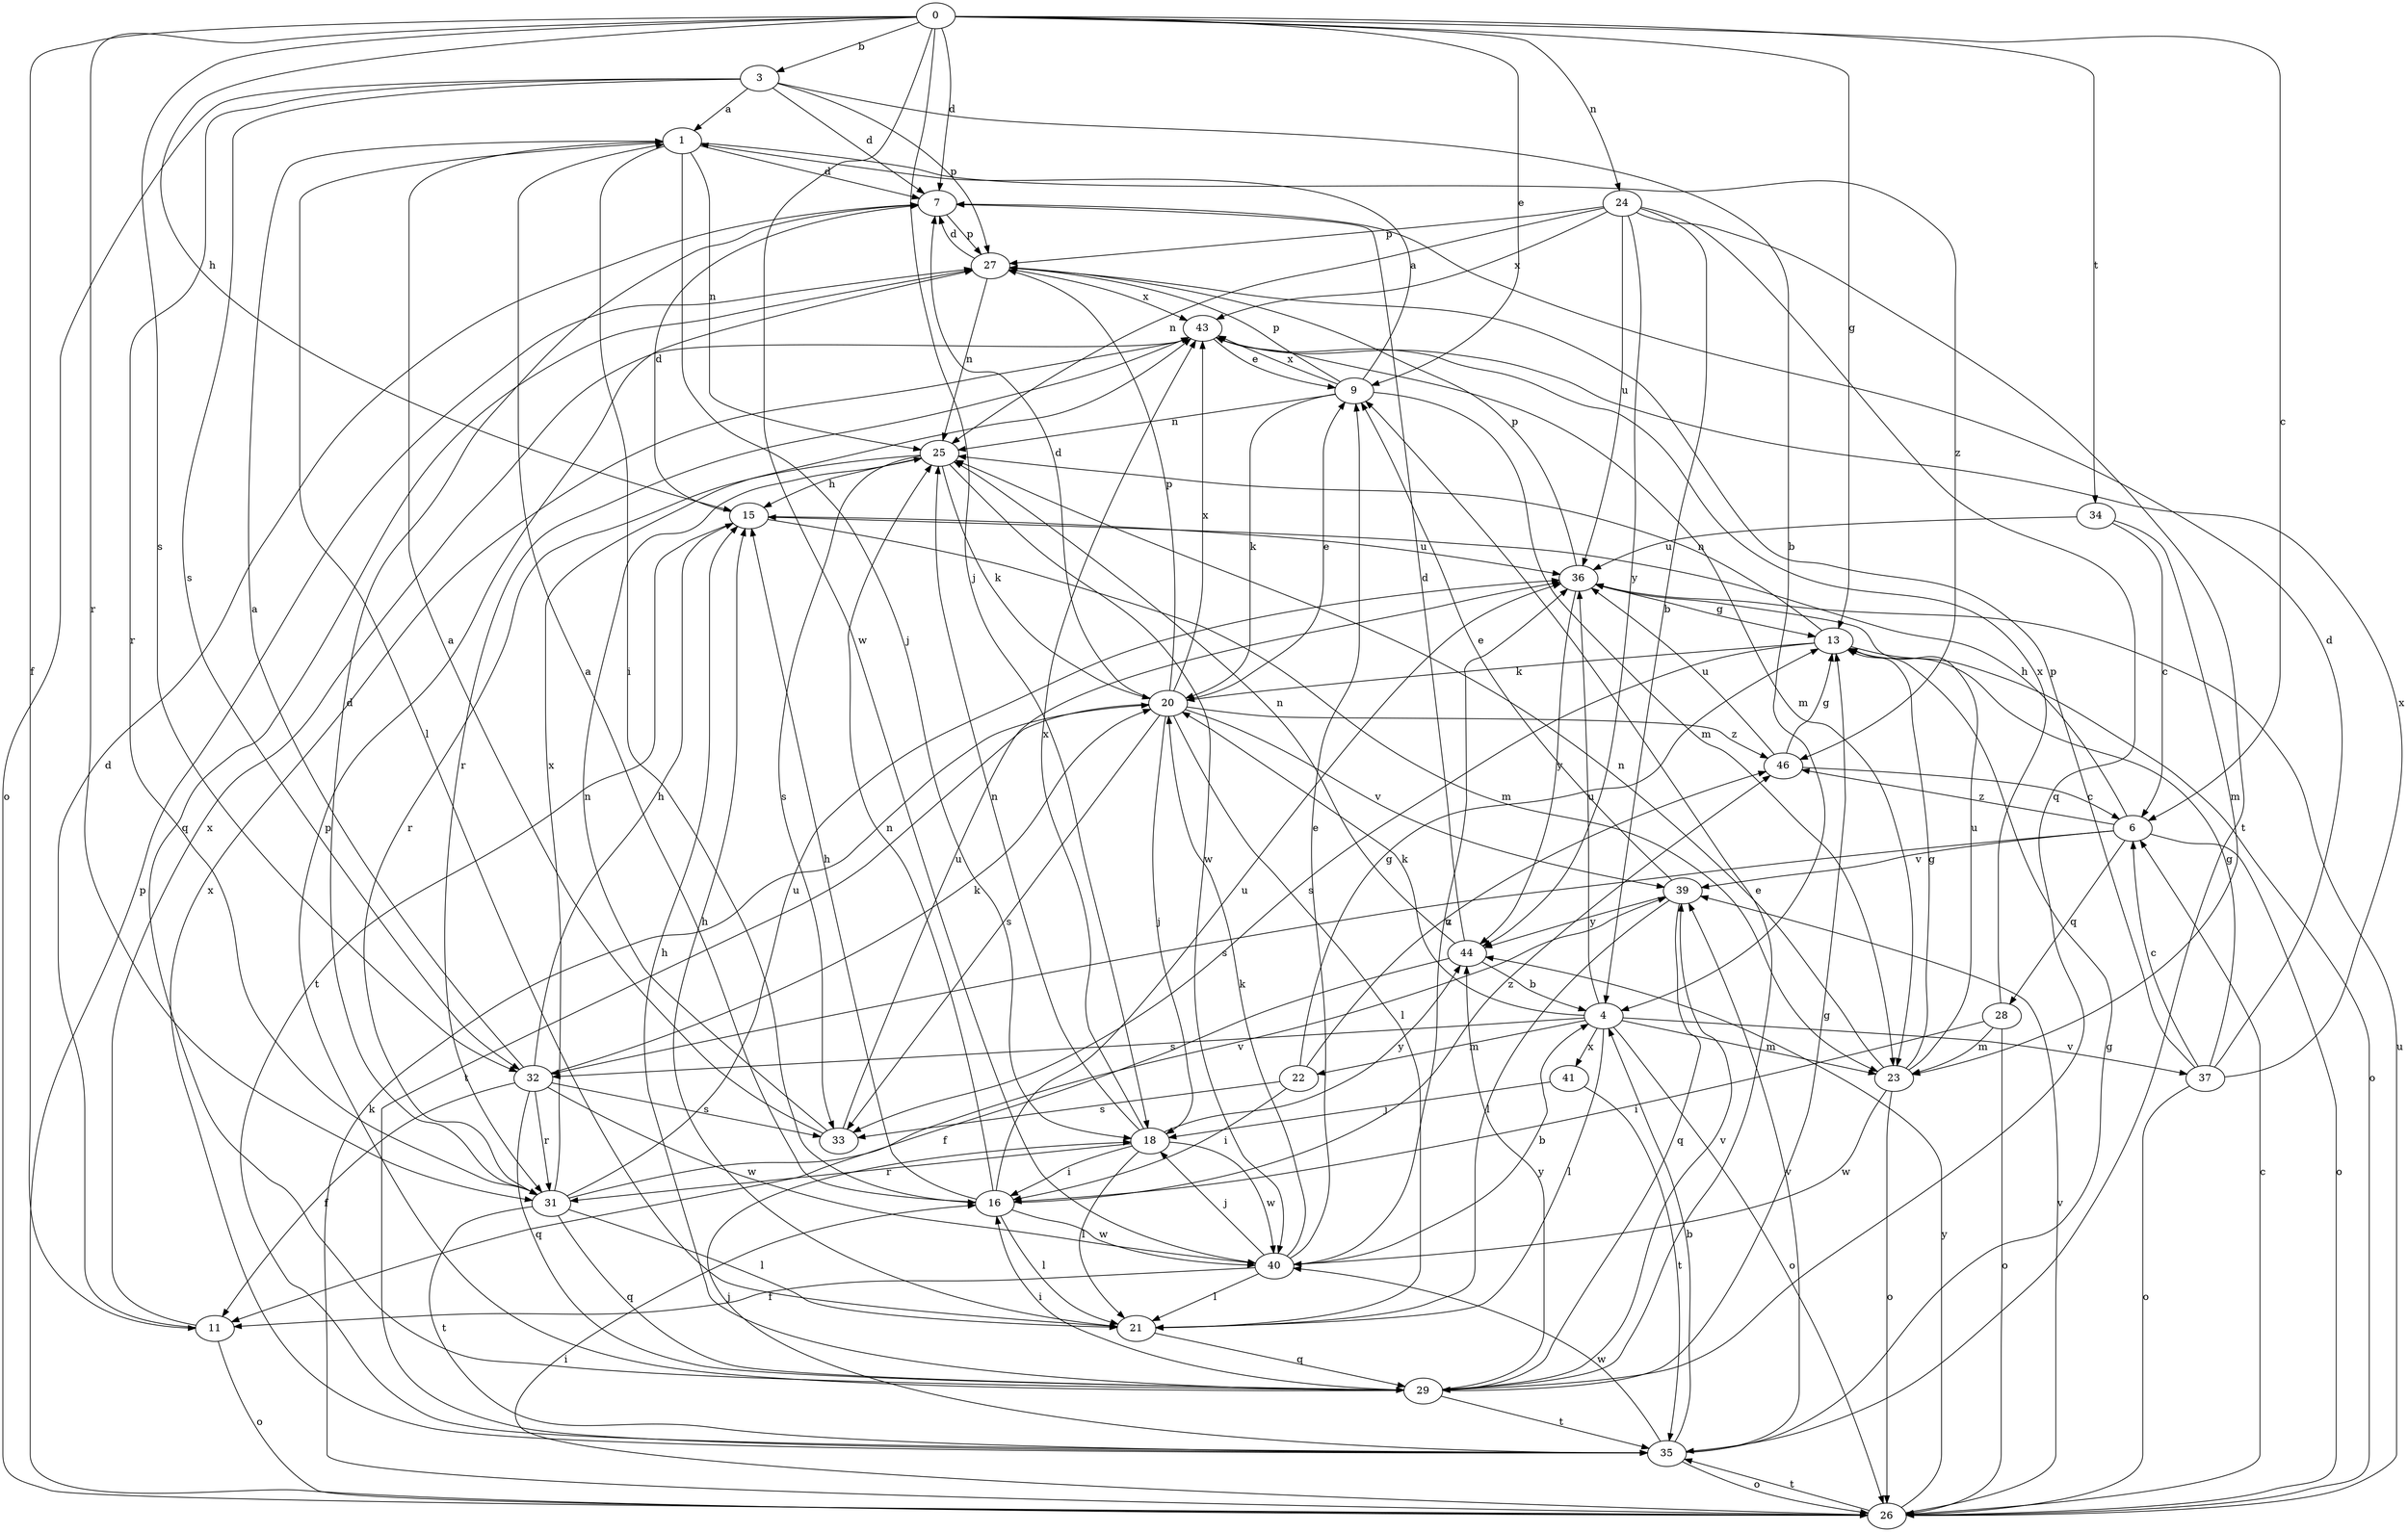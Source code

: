 strict digraph  {
0;
1;
3;
4;
6;
7;
9;
11;
13;
15;
16;
18;
20;
21;
22;
23;
24;
25;
26;
27;
28;
29;
31;
32;
33;
34;
35;
36;
37;
39;
40;
41;
43;
44;
46;
0 -> 3  [label=b];
0 -> 6  [label=c];
0 -> 7  [label=d];
0 -> 9  [label=e];
0 -> 11  [label=f];
0 -> 13  [label=g];
0 -> 15  [label=h];
0 -> 18  [label=j];
0 -> 24  [label=n];
0 -> 31  [label=r];
0 -> 32  [label=s];
0 -> 34  [label=t];
0 -> 40  [label=w];
1 -> 7  [label=d];
1 -> 16  [label=i];
1 -> 18  [label=j];
1 -> 21  [label=l];
1 -> 25  [label=n];
1 -> 46  [label=z];
3 -> 1  [label=a];
3 -> 4  [label=b];
3 -> 7  [label=d];
3 -> 26  [label=o];
3 -> 27  [label=p];
3 -> 31  [label=r];
3 -> 32  [label=s];
4 -> 20  [label=k];
4 -> 21  [label=l];
4 -> 22  [label=m];
4 -> 23  [label=m];
4 -> 26  [label=o];
4 -> 32  [label=s];
4 -> 36  [label=u];
4 -> 37  [label=v];
4 -> 41  [label=x];
6 -> 15  [label=h];
6 -> 26  [label=o];
6 -> 28  [label=q];
6 -> 32  [label=s];
6 -> 39  [label=v];
6 -> 46  [label=z];
7 -> 27  [label=p];
9 -> 1  [label=a];
9 -> 20  [label=k];
9 -> 23  [label=m];
9 -> 25  [label=n];
9 -> 27  [label=p];
9 -> 43  [label=x];
11 -> 7  [label=d];
11 -> 26  [label=o];
11 -> 43  [label=x];
13 -> 20  [label=k];
13 -> 25  [label=n];
13 -> 26  [label=o];
13 -> 33  [label=s];
15 -> 7  [label=d];
15 -> 23  [label=m];
15 -> 35  [label=t];
15 -> 36  [label=u];
16 -> 1  [label=a];
16 -> 15  [label=h];
16 -> 21  [label=l];
16 -> 25  [label=n];
16 -> 36  [label=u];
16 -> 40  [label=w];
16 -> 46  [label=z];
18 -> 16  [label=i];
18 -> 21  [label=l];
18 -> 25  [label=n];
18 -> 31  [label=r];
18 -> 40  [label=w];
18 -> 43  [label=x];
18 -> 44  [label=y];
20 -> 7  [label=d];
20 -> 9  [label=e];
20 -> 18  [label=j];
20 -> 21  [label=l];
20 -> 27  [label=p];
20 -> 33  [label=s];
20 -> 35  [label=t];
20 -> 39  [label=v];
20 -> 43  [label=x];
20 -> 46  [label=z];
21 -> 15  [label=h];
21 -> 29  [label=q];
22 -> 13  [label=g];
22 -> 16  [label=i];
22 -> 33  [label=s];
22 -> 46  [label=z];
23 -> 13  [label=g];
23 -> 25  [label=n];
23 -> 26  [label=o];
23 -> 36  [label=u];
23 -> 40  [label=w];
24 -> 4  [label=b];
24 -> 25  [label=n];
24 -> 27  [label=p];
24 -> 29  [label=q];
24 -> 35  [label=t];
24 -> 36  [label=u];
24 -> 43  [label=x];
24 -> 44  [label=y];
25 -> 15  [label=h];
25 -> 20  [label=k];
25 -> 31  [label=r];
25 -> 33  [label=s];
25 -> 40  [label=w];
26 -> 6  [label=c];
26 -> 16  [label=i];
26 -> 20  [label=k];
26 -> 27  [label=p];
26 -> 35  [label=t];
26 -> 36  [label=u];
26 -> 39  [label=v];
26 -> 44  [label=y];
27 -> 7  [label=d];
27 -> 25  [label=n];
27 -> 29  [label=q];
27 -> 43  [label=x];
28 -> 16  [label=i];
28 -> 23  [label=m];
28 -> 26  [label=o];
28 -> 43  [label=x];
29 -> 9  [label=e];
29 -> 13  [label=g];
29 -> 15  [label=h];
29 -> 16  [label=i];
29 -> 27  [label=p];
29 -> 35  [label=t];
29 -> 39  [label=v];
29 -> 44  [label=y];
31 -> 7  [label=d];
31 -> 21  [label=l];
31 -> 29  [label=q];
31 -> 35  [label=t];
31 -> 36  [label=u];
31 -> 39  [label=v];
31 -> 43  [label=x];
32 -> 1  [label=a];
32 -> 11  [label=f];
32 -> 15  [label=h];
32 -> 20  [label=k];
32 -> 29  [label=q];
32 -> 31  [label=r];
32 -> 33  [label=s];
32 -> 40  [label=w];
33 -> 1  [label=a];
33 -> 25  [label=n];
33 -> 36  [label=u];
34 -> 6  [label=c];
34 -> 23  [label=m];
34 -> 36  [label=u];
35 -> 4  [label=b];
35 -> 13  [label=g];
35 -> 18  [label=j];
35 -> 26  [label=o];
35 -> 39  [label=v];
35 -> 40  [label=w];
35 -> 43  [label=x];
36 -> 13  [label=g];
36 -> 27  [label=p];
36 -> 44  [label=y];
37 -> 6  [label=c];
37 -> 7  [label=d];
37 -> 13  [label=g];
37 -> 26  [label=o];
37 -> 27  [label=p];
37 -> 43  [label=x];
39 -> 9  [label=e];
39 -> 21  [label=l];
39 -> 29  [label=q];
39 -> 44  [label=y];
40 -> 4  [label=b];
40 -> 9  [label=e];
40 -> 11  [label=f];
40 -> 18  [label=j];
40 -> 20  [label=k];
40 -> 21  [label=l];
40 -> 36  [label=u];
41 -> 18  [label=j];
41 -> 35  [label=t];
43 -> 9  [label=e];
43 -> 23  [label=m];
43 -> 31  [label=r];
44 -> 4  [label=b];
44 -> 7  [label=d];
44 -> 11  [label=f];
44 -> 25  [label=n];
46 -> 6  [label=c];
46 -> 13  [label=g];
46 -> 36  [label=u];
}
